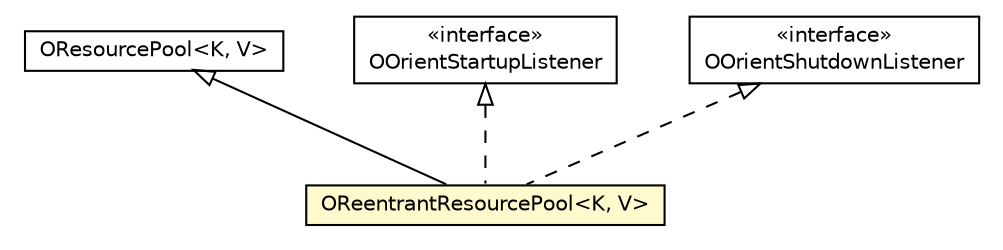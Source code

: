 #!/usr/local/bin/dot
#
# Class diagram 
# Generated by UMLGraph version R5_6-24-gf6e263 (http://www.umlgraph.org/)
#

digraph G {
	edge [fontname="Helvetica",fontsize=10,labelfontname="Helvetica",labelfontsize=10];
	node [fontname="Helvetica",fontsize=10,shape=plaintext];
	nodesep=0.25;
	ranksep=0.5;
	// com.orientechnologies.common.concur.resource.OReentrantResourcePool<K, V>
	c5474588 [label=<<table title="com.orientechnologies.common.concur.resource.OReentrantResourcePool" border="0" cellborder="1" cellspacing="0" cellpadding="2" port="p" bgcolor="lemonChiffon" href="./OReentrantResourcePool.html">
		<tr><td><table border="0" cellspacing="0" cellpadding="1">
<tr><td align="center" balign="center"> OReentrantResourcePool&lt;K, V&gt; </td></tr>
		</table></td></tr>
		</table>>, URL="./OReentrantResourcePool.html", fontname="Helvetica", fontcolor="black", fontsize=10.0];
	// com.orientechnologies.common.concur.resource.OResourcePool<K, V>
	c5474601 [label=<<table title="com.orientechnologies.common.concur.resource.OResourcePool" border="0" cellborder="1" cellspacing="0" cellpadding="2" port="p" href="./OResourcePool.html">
		<tr><td><table border="0" cellspacing="0" cellpadding="1">
<tr><td align="center" balign="center"> OResourcePool&lt;K, V&gt; </td></tr>
		</table></td></tr>
		</table>>, URL="./OResourcePool.html", fontname="Helvetica", fontcolor="black", fontsize=10.0];
	// com.orientechnologies.orient.core.OOrientStartupListener
	c5474735 [label=<<table title="com.orientechnologies.orient.core.OOrientStartupListener" border="0" cellborder="1" cellspacing="0" cellpadding="2" port="p" href="../../../orient/core/OOrientStartupListener.html">
		<tr><td><table border="0" cellspacing="0" cellpadding="1">
<tr><td align="center" balign="center"> &#171;interface&#187; </td></tr>
<tr><td align="center" balign="center"> OOrientStartupListener </td></tr>
		</table></td></tr>
		</table>>, URL="../../../orient/core/OOrientStartupListener.html", fontname="Helvetica", fontcolor="black", fontsize=10.0];
	// com.orientechnologies.orient.core.OOrientShutdownListener
	c5474744 [label=<<table title="com.orientechnologies.orient.core.OOrientShutdownListener" border="0" cellborder="1" cellspacing="0" cellpadding="2" port="p" href="../../../orient/core/OOrientShutdownListener.html">
		<tr><td><table border="0" cellspacing="0" cellpadding="1">
<tr><td align="center" balign="center"> &#171;interface&#187; </td></tr>
<tr><td align="center" balign="center"> OOrientShutdownListener </td></tr>
		</table></td></tr>
		</table>>, URL="../../../orient/core/OOrientShutdownListener.html", fontname="Helvetica", fontcolor="black", fontsize=10.0];
	//com.orientechnologies.common.concur.resource.OReentrantResourcePool<K, V> extends com.orientechnologies.common.concur.resource.OResourcePool<K, V>
	c5474601:p -> c5474588:p [dir=back,arrowtail=empty];
	//com.orientechnologies.common.concur.resource.OReentrantResourcePool<K, V> implements com.orientechnologies.orient.core.OOrientStartupListener
	c5474735:p -> c5474588:p [dir=back,arrowtail=empty,style=dashed];
	//com.orientechnologies.common.concur.resource.OReentrantResourcePool<K, V> implements com.orientechnologies.orient.core.OOrientShutdownListener
	c5474744:p -> c5474588:p [dir=back,arrowtail=empty,style=dashed];
}

